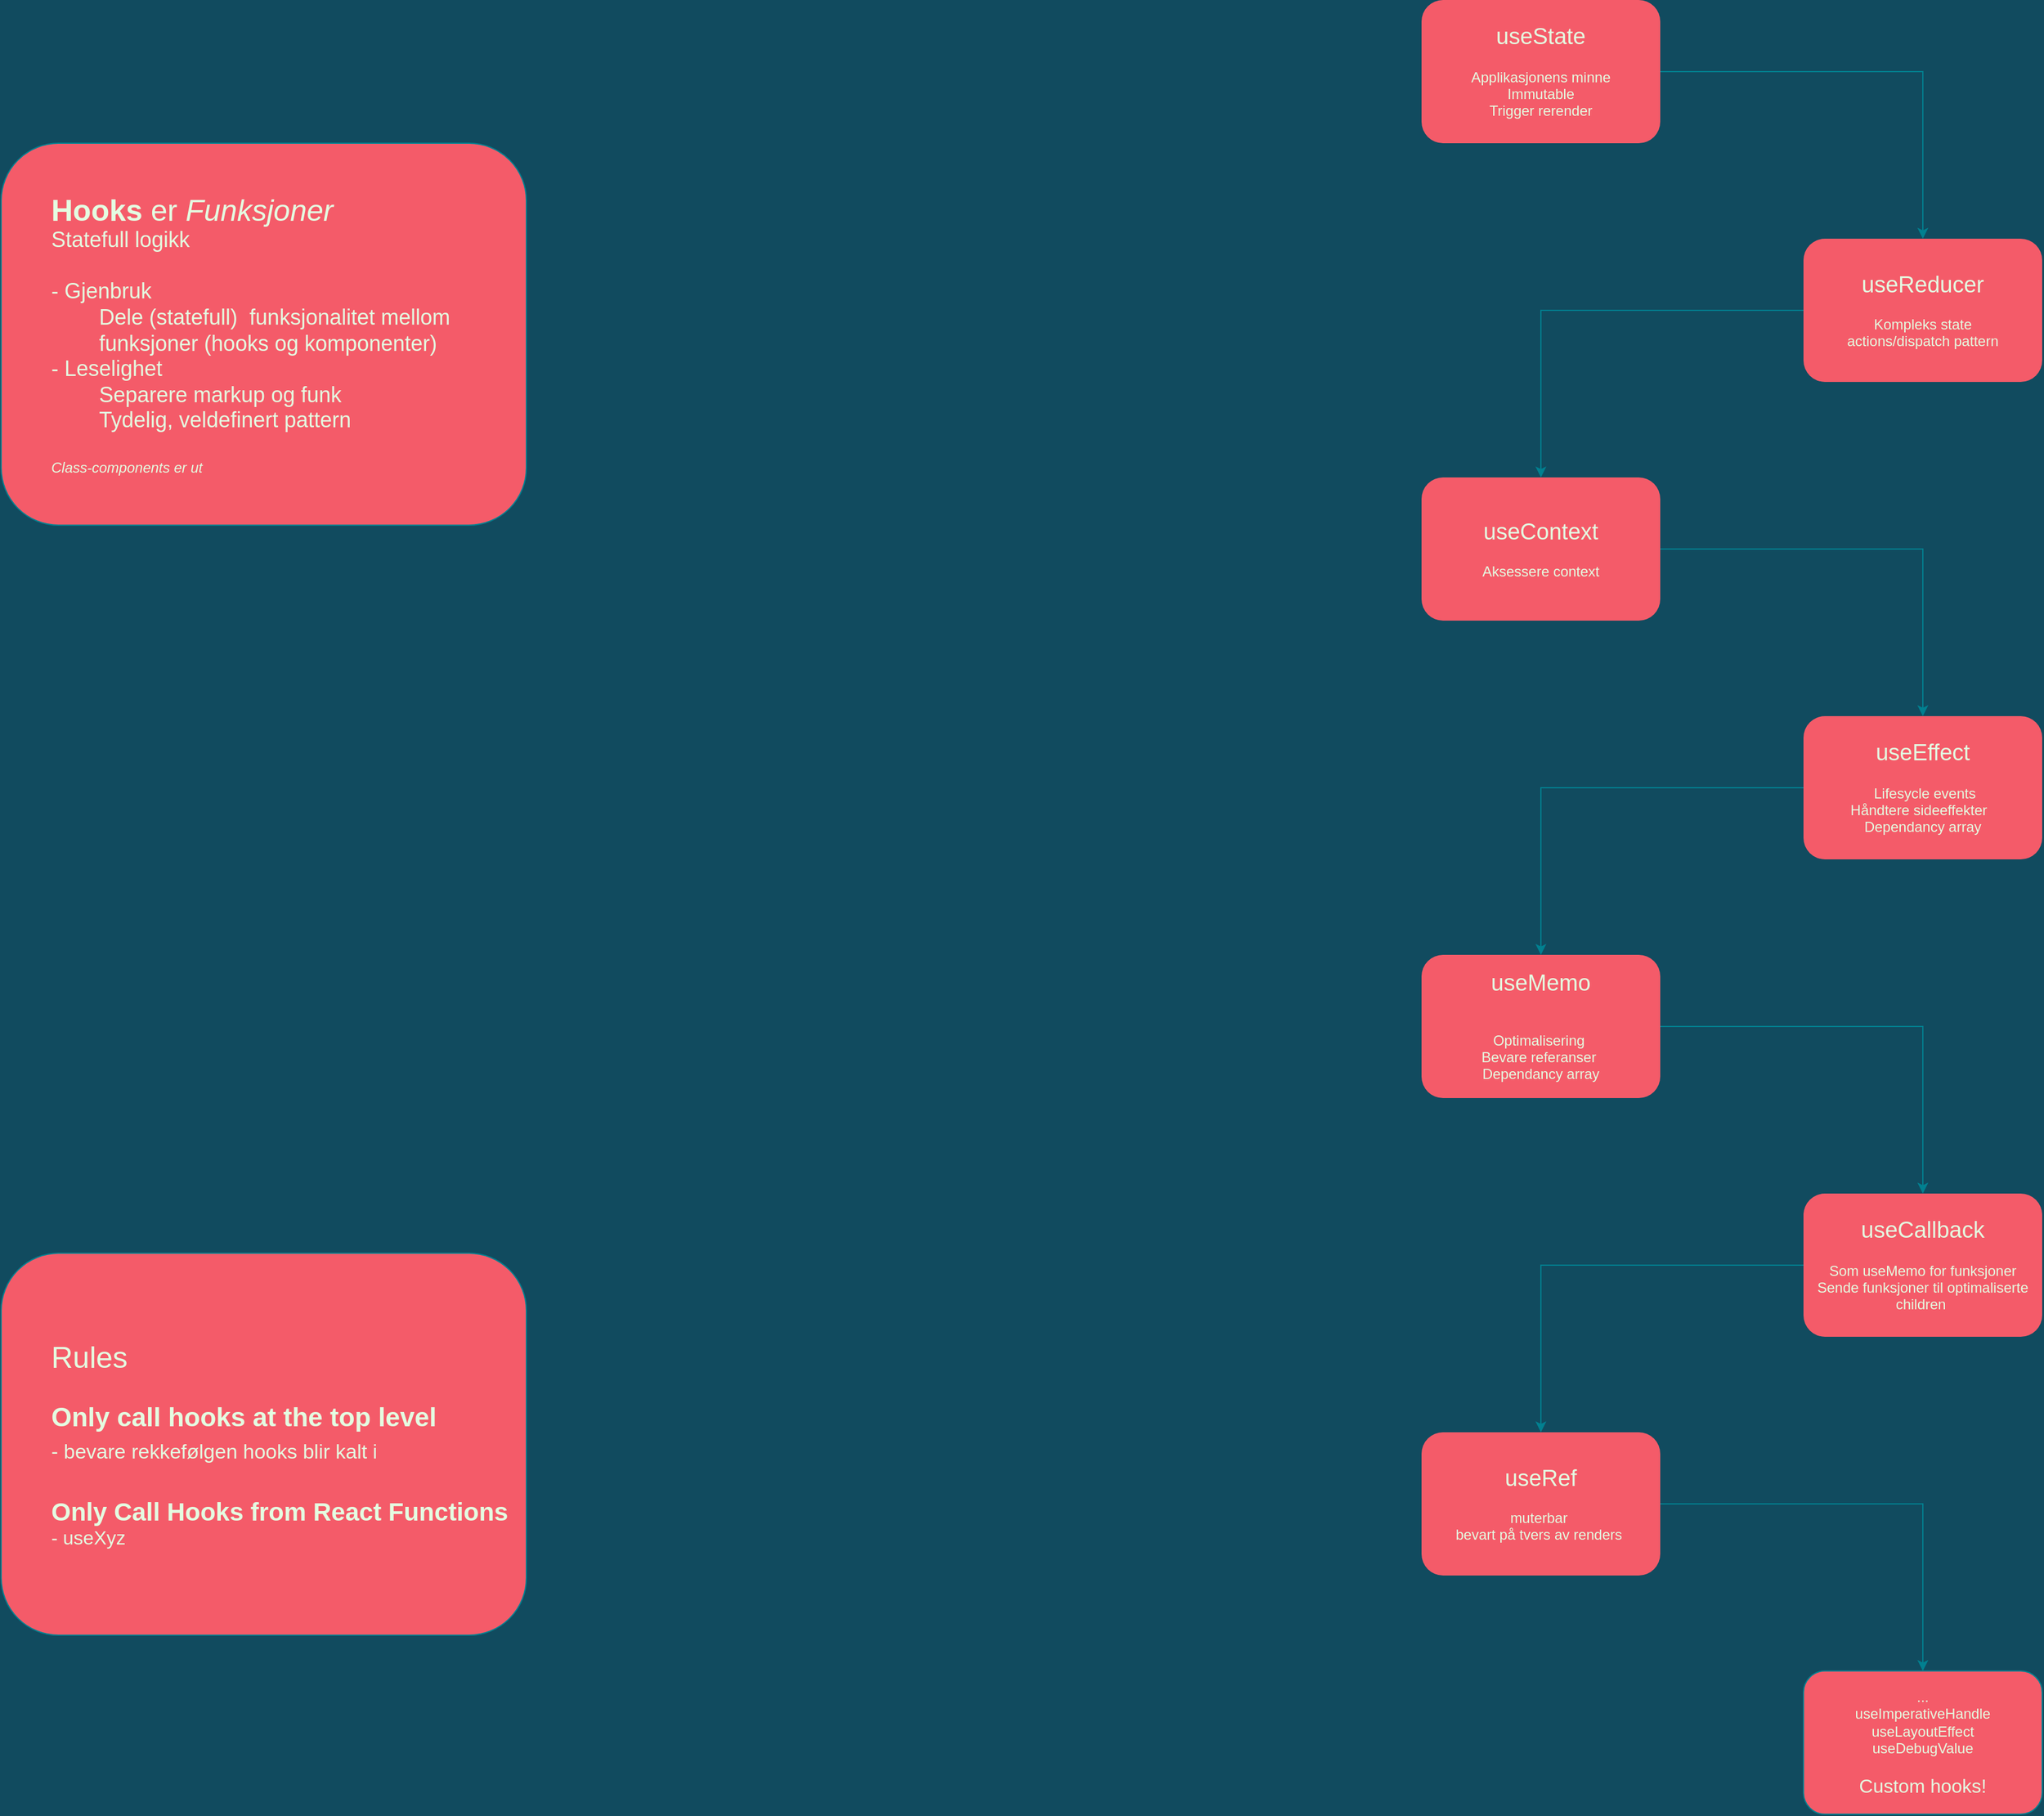 <mxfile version="13.10.9" type="github">
  <diagram id="prtHgNgQTEPvFCAcTncT" name="Page-1">
    <mxGraphModel dx="2487" dy="3790" grid="1" gridSize="10" guides="1" tooltips="1" connect="1" arrows="1" fold="1" page="1" pageScale="1" pageWidth="2339" pageHeight="3300" background="#114B5F" math="0" shadow="0">
      <root>
        <mxCell id="0" />
        <mxCell id="1" parent="0" />
        <mxCell id="70Aoskz2j759LiOCqX9b-44" value="" style="group;fontColor=#E4FDE1;" vertex="1" connectable="0" parent="1">
          <mxGeometry x="1510" y="260" width="520" height="1380" as="geometry" />
        </mxCell>
        <mxCell id="70Aoskz2j759LiOCqX9b-40" value="" style="group;fontColor=#E4FDE1;" vertex="1" connectable="0" parent="70Aoskz2j759LiOCqX9b-44">
          <mxGeometry y="260" width="520" height="1120" as="geometry" />
        </mxCell>
        <mxCell id="70Aoskz2j759LiOCqX9b-2" value="&lt;font&gt;&lt;span style=&quot;font-size: 19px&quot;&gt;useContext&lt;/span&gt;&lt;br&gt;&lt;br&gt;Aksessere context&lt;br&gt;&lt;/font&gt;" style="rounded=1;whiteSpace=wrap;html=1;fillColor=#F45B69;strokeColor=none;fontColor=#E4FDE1;" vertex="1" parent="70Aoskz2j759LiOCqX9b-40">
          <mxGeometry width="200" height="120" as="geometry" />
        </mxCell>
        <mxCell id="70Aoskz2j759LiOCqX9b-19" value="&lt;font&gt;&lt;font style=&quot;font-size: 19px&quot;&gt;useMemo&lt;br&gt;&lt;/font&gt;&lt;br&gt;&lt;br&gt;Optimalisering&amp;nbsp;&lt;br&gt;Bevare referanser&amp;nbsp;&lt;br&gt;&lt;span style=&quot;font-family: &amp;#34;helvetica&amp;#34;&quot;&gt;Dependancy array&lt;/span&gt;&lt;br&gt;&lt;/font&gt;" style="whiteSpace=wrap;html=1;rounded=1;fillColor=#F45B69;strokeColor=none;fontColor=#E4FDE1;" vertex="1" parent="70Aoskz2j759LiOCqX9b-40">
          <mxGeometry y="400" width="200" height="120" as="geometry" />
        </mxCell>
        <mxCell id="70Aoskz2j759LiOCqX9b-23" value="&lt;font style=&quot;font-size: 19px&quot;&gt;useRef&lt;/font&gt;&lt;br&gt;&lt;br&gt;muterbar&amp;nbsp;&lt;br&gt;bevart på tvers av renders&amp;nbsp;" style="whiteSpace=wrap;html=1;rounded=1;fillColor=#F45B69;fontColor=#E4FDE1;strokeColor=none;" vertex="1" parent="70Aoskz2j759LiOCqX9b-40">
          <mxGeometry y="800" width="200" height="120" as="geometry" />
        </mxCell>
        <mxCell id="70Aoskz2j759LiOCqX9b-53" value="" style="group" vertex="1" connectable="0" parent="70Aoskz2j759LiOCqX9b-40">
          <mxGeometry x="320" y="200" width="200" height="920" as="geometry" />
        </mxCell>
        <mxCell id="70Aoskz2j759LiOCqX9b-15" value="&lt;span style=&quot;font-family: &amp;#34;helvetica&amp;#34; ; font-size: 19px ; font-style: normal ; font-weight: 400 ; letter-spacing: normal ; text-align: center ; text-indent: 0px ; text-transform: none ; word-spacing: 0px ; display: inline ; float: none&quot;&gt;useEffect&lt;br&gt;&lt;/span&gt;&lt;br style=&quot;font-family: &amp;#34;helvetica&amp;#34; ; font-size: 19px ; font-style: normal ; font-weight: 400 ; letter-spacing: normal ; text-align: center ; text-indent: 0px ; text-transform: none ; word-spacing: 0px&quot;&gt;&lt;span style=&quot;font-family: &amp;#34;helvetica&amp;#34; ; font-style: normal ; font-weight: 400 ; letter-spacing: normal ; text-align: center ; text-indent: 0px ; text-transform: none ; word-spacing: 0px ; font-size: 12px&quot;&gt;&amp;nbsp;Lifesycle events&lt;br&gt;Håndtere sideeffekter&amp;nbsp;&amp;nbsp;&lt;br&gt;Dependancy array&lt;br&gt;&lt;/span&gt;" style="whiteSpace=wrap;html=1;rounded=1;fillColor=#F45B69;strokeColor=none;labelBackgroundColor=none;fontColor=#E4FDE1;" vertex="1" parent="70Aoskz2j759LiOCqX9b-53">
          <mxGeometry width="200" height="120" as="geometry" />
        </mxCell>
        <mxCell id="70Aoskz2j759LiOCqX9b-16" value="" style="edgeStyle=orthogonalEdgeStyle;rounded=0;orthogonalLoop=1;jettySize=auto;html=1;strokeColor=#028090;labelBackgroundColor=#114B5F;fontColor=#E4FDE1;" edge="1" parent="70Aoskz2j759LiOCqX9b-53" source="70Aoskz2j759LiOCqX9b-2" target="70Aoskz2j759LiOCqX9b-15">
          <mxGeometry relative="1" as="geometry" />
        </mxCell>
        <mxCell id="70Aoskz2j759LiOCqX9b-20" value="" style="edgeStyle=orthogonalEdgeStyle;rounded=0;orthogonalLoop=1;jettySize=auto;html=1;strokeColor=#028090;labelBackgroundColor=#114B5F;fontColor=#E4FDE1;" edge="1" parent="70Aoskz2j759LiOCqX9b-53" source="70Aoskz2j759LiOCqX9b-15" target="70Aoskz2j759LiOCqX9b-19">
          <mxGeometry relative="1" as="geometry" />
        </mxCell>
        <mxCell id="70Aoskz2j759LiOCqX9b-21" value="&lt;font style=&quot;font-size: 19px&quot;&gt;useCallback&lt;br&gt;&lt;/font&gt;&lt;br&gt;Som useMemo for funksjoner&lt;br&gt;Sende funksjoner til optimaliserte children&amp;nbsp;" style="whiteSpace=wrap;html=1;rounded=1;fillColor=#F45B69;strokeColor=none;fontColor=#E4FDE1;" vertex="1" parent="70Aoskz2j759LiOCqX9b-53">
          <mxGeometry y="400" width="200" height="120" as="geometry" />
        </mxCell>
        <mxCell id="70Aoskz2j759LiOCqX9b-22" value="" style="edgeStyle=orthogonalEdgeStyle;rounded=0;orthogonalLoop=1;jettySize=auto;html=1;fontSize=19;strokeColor=#028090;labelBackgroundColor=#114B5F;fontColor=#E4FDE1;" edge="1" parent="70Aoskz2j759LiOCqX9b-53" source="70Aoskz2j759LiOCqX9b-19" target="70Aoskz2j759LiOCqX9b-21">
          <mxGeometry relative="1" as="geometry" />
        </mxCell>
        <mxCell id="70Aoskz2j759LiOCqX9b-24" value="" style="edgeStyle=orthogonalEdgeStyle;rounded=0;orthogonalLoop=1;jettySize=auto;html=1;fontSize=19;strokeColor=#028090;labelBackgroundColor=#114B5F;fontColor=#E4FDE1;" edge="1" parent="70Aoskz2j759LiOCqX9b-53" source="70Aoskz2j759LiOCqX9b-21" target="70Aoskz2j759LiOCqX9b-23">
          <mxGeometry relative="1" as="geometry" />
        </mxCell>
        <mxCell id="70Aoskz2j759LiOCqX9b-25" value="...&lt;br&gt;useImperativeHandle&lt;br&gt;useLayoutEffect&lt;br&gt;useDebugValue&lt;br&gt;&lt;br&gt;&lt;font style=&quot;font-size: 16px&quot;&gt;Custom hooks!&lt;/font&gt;" style="whiteSpace=wrap;html=1;rounded=1;strokeColor=#028090;fillColor=#F45B69;fontColor=#E4FDE1;" vertex="1" parent="70Aoskz2j759LiOCqX9b-53">
          <mxGeometry y="800" width="200" height="120" as="geometry" />
        </mxCell>
        <mxCell id="70Aoskz2j759LiOCqX9b-26" value="" style="edgeStyle=orthogonalEdgeStyle;rounded=0;orthogonalLoop=1;jettySize=auto;html=1;fontSize=19;strokeColor=#028090;labelBackgroundColor=#114B5F;fontColor=#E4FDE1;" edge="1" parent="70Aoskz2j759LiOCqX9b-53" source="70Aoskz2j759LiOCqX9b-23" target="70Aoskz2j759LiOCqX9b-25">
          <mxGeometry relative="1" as="geometry" />
        </mxCell>
        <mxCell id="70Aoskz2j759LiOCqX9b-47" value="&lt;font style=&quot;font-size: 19px&quot;&gt;useReducer&lt;br&gt;&lt;/font&gt;&lt;br&gt;Kompleks state&lt;br&gt;actions/dispatch pattern" style="whiteSpace=wrap;html=1;rounded=1;fontColor=#E4FDE1;strokeColor=none;fillColor=#F45B69;" vertex="1" parent="70Aoskz2j759LiOCqX9b-44">
          <mxGeometry x="320" y="60" width="200" height="120" as="geometry" />
        </mxCell>
        <mxCell id="70Aoskz2j759LiOCqX9b-48" value="" style="edgeStyle=orthogonalEdgeStyle;rounded=0;sketch=0;orthogonalLoop=1;jettySize=auto;html=1;strokeColor=#028090;labelBackgroundColor=#114B5F;fontColor=#E4FDE1;" edge="1" parent="1" source="70Aoskz2j759LiOCqX9b-41" target="70Aoskz2j759LiOCqX9b-47">
          <mxGeometry relative="1" as="geometry" />
        </mxCell>
        <mxCell id="70Aoskz2j759LiOCqX9b-41" value="&lt;font style=&quot;font-size: 19px&quot;&gt;useState&lt;br&gt;&lt;/font&gt;&lt;br&gt;Applikasjonens minne&lt;br&gt;Immutable&lt;br&gt;Trigger rerender" style="whiteSpace=wrap;html=1;rounded=1;fontColor=#E4FDE1;strokeColor=none;fillColor=#F45B69;" vertex="1" parent="1">
          <mxGeometry x="1510" y="120" width="200" height="120" as="geometry" />
        </mxCell>
        <mxCell id="70Aoskz2j759LiOCqX9b-49" value="" style="endArrow=classic;html=1;strokeColor=#028090;rounded=0;labelBackgroundColor=#114B5F;fontColor=#E4FDE1;" edge="1" parent="1">
          <mxGeometry width="50" height="50" relative="1" as="geometry">
            <mxPoint x="1830" y="380" as="sourcePoint" />
            <mxPoint x="1610" y="520" as="targetPoint" />
            <Array as="points">
              <mxPoint x="1610" y="380" />
            </Array>
          </mxGeometry>
        </mxCell>
        <mxCell id="70Aoskz2j759LiOCqX9b-51" value="&lt;blockquote style=&quot;margin: 0 0 0 40px ; border: none ; padding: 0px&quot;&gt;&lt;font style=&quot;font-size: 25px&quot;&gt;Rules&lt;/font&gt;&lt;/blockquote&gt;&lt;blockquote style=&quot;margin: 0 0 0 40px ; border: none ; padding: 0px&quot;&gt;&lt;span style=&quot;font-size: 19px&quot;&gt;&lt;br&gt;&lt;/span&gt;&lt;/blockquote&gt;&lt;blockquote style=&quot;margin: 0px 0px 0px 40px ; border: none ; padding: 0px ; font-size: 22px&quot;&gt;&lt;span&gt;&lt;font style=&quot;font-size: 22px&quot;&gt;&lt;b&gt;Only call hooks at the top level&lt;/b&gt;&lt;/font&gt;&lt;/span&gt;&lt;/blockquote&gt;&lt;blockquote style=&quot;margin: 0px 0px 0px 40px ; border: none ; padding: 0px ; font-size: 22px&quot;&gt;&lt;span&gt;&lt;font style=&quot;font-size: 17px&quot;&gt;- bevare rekkefølgen hooks blir kalt i&lt;/font&gt;&lt;/span&gt;&lt;/blockquote&gt;&lt;blockquote style=&quot;margin: 0px 0px 0px 40px ; border: none ; padding: 0px ; font-size: 22px&quot;&gt;&lt;span style=&quot;font-size: 19px&quot;&gt;&lt;br&gt;&lt;/span&gt;&lt;/blockquote&gt;&lt;blockquote style=&quot;margin: 0px 0px 0px 40px ; border: none ; padding: 0px&quot;&gt;&lt;span&gt;&lt;b&gt;&lt;font style=&quot;font-size: 21px&quot;&gt;Only Call Hooks from React Functions&lt;/font&gt;&lt;/b&gt;&lt;/span&gt;&lt;/blockquote&gt;&lt;blockquote style=&quot;margin: 0px 0px 0px 40px ; border: none ; padding: 0px&quot;&gt;&lt;span&gt;&lt;font style=&quot;font-size: 16px&quot;&gt;- useXyz&lt;/font&gt;&lt;/span&gt;&lt;/blockquote&gt;" style="rounded=1;whiteSpace=wrap;html=1;sketch=0;strokeColor=#028090;fillColor=#F45B69;fontColor=#E4FDE1;align=left;" vertex="1" parent="1">
          <mxGeometry x="320" y="1170" width="440" height="320" as="geometry" />
        </mxCell>
        <mxCell id="70Aoskz2j759LiOCqX9b-52" value="&lt;blockquote style=&quot;margin: 0 0 0 40px ; border: none ; padding: 0px&quot;&gt;&lt;span style=&quot;font-size: 25px&quot;&gt;&lt;b&gt;Hooks &lt;/b&gt;er&lt;b&gt;&amp;nbsp;&lt;/b&gt;&lt;/span&gt;&lt;i style=&quot;font-size: 25px&quot;&gt;Funksjoner&lt;/i&gt;&lt;/blockquote&gt;&lt;blockquote style=&quot;margin: 0 0 0 40px ; border: none ; padding: 0px&quot;&gt;&lt;span style=&quot;font-size: 18px&quot;&gt;Statefull logikk&amp;nbsp;&lt;/span&gt;&lt;br&gt;&lt;/blockquote&gt;&lt;blockquote style=&quot;margin: 0 0 0 40px ; border: none ; padding: 0px&quot;&gt;&lt;span style=&quot;font-size: 18px&quot;&gt;&lt;br&gt;&lt;/span&gt;&lt;/blockquote&gt;&lt;blockquote style=&quot;margin: 0px 0px 0px 40px ; border: none ; padding: 0px ; font-size: 18px&quot;&gt;&lt;font style=&quot;font-size: 18px&quot;&gt;- Gjenbruk&lt;br&gt;&lt;/font&gt;&lt;/blockquote&gt;&lt;blockquote style=&quot;margin: 0 0 0 40px ; border: none ; padding: 0px&quot;&gt;&lt;blockquote style=&quot;margin: 0px 0px 0px 40px ; border: none ; padding: 0px ; font-size: 18px&quot;&gt;&lt;font style=&quot;font-size: 18px&quot;&gt;Dele (statefull)&amp;nbsp; funksjonalitet mellom funksjoner (hooks og komponenter)&lt;/font&gt;&lt;/blockquote&gt;&lt;/blockquote&gt;&lt;blockquote style=&quot;margin: 0px 0px 0px 40px ; border: none ; padding: 0px ; font-size: 18px&quot;&gt;&lt;font style=&quot;font-size: 18px&quot;&gt;- Leselighet&lt;/font&gt;&lt;/blockquote&gt;&lt;blockquote style=&quot;margin: 0 0 0 40px ; border: none ; padding: 0px&quot;&gt;&lt;blockquote style=&quot;margin: 0px 0px 0px 40px ; border: none ; padding: 0px ; font-size: 18px&quot;&gt;&lt;font style=&quot;font-size: 18px&quot;&gt;Separere markup og funk&lt;/font&gt;&lt;/blockquote&gt;&lt;blockquote style=&quot;margin: 0px 0px 0px 40px ; border: none ; padding: 0px ; font-size: 18px&quot;&gt;Tydelig, veldefinert pattern&lt;/blockquote&gt;&lt;blockquote style=&quot;margin: 0px 0px 0px 40px ; border: none ; padding: 0px ; font-size: 18px&quot;&gt;&lt;br&gt;&lt;/blockquote&gt;&lt;i&gt;Class-components er ut&lt;/i&gt;&lt;/blockquote&gt;" style="rounded=1;whiteSpace=wrap;html=1;sketch=0;strokeColor=#028090;fillColor=#F45B69;fontColor=#E4FDE1;align=left;" vertex="1" parent="1">
          <mxGeometry x="320" y="240" width="440" height="320" as="geometry" />
        </mxCell>
      </root>
    </mxGraphModel>
  </diagram>
</mxfile>
